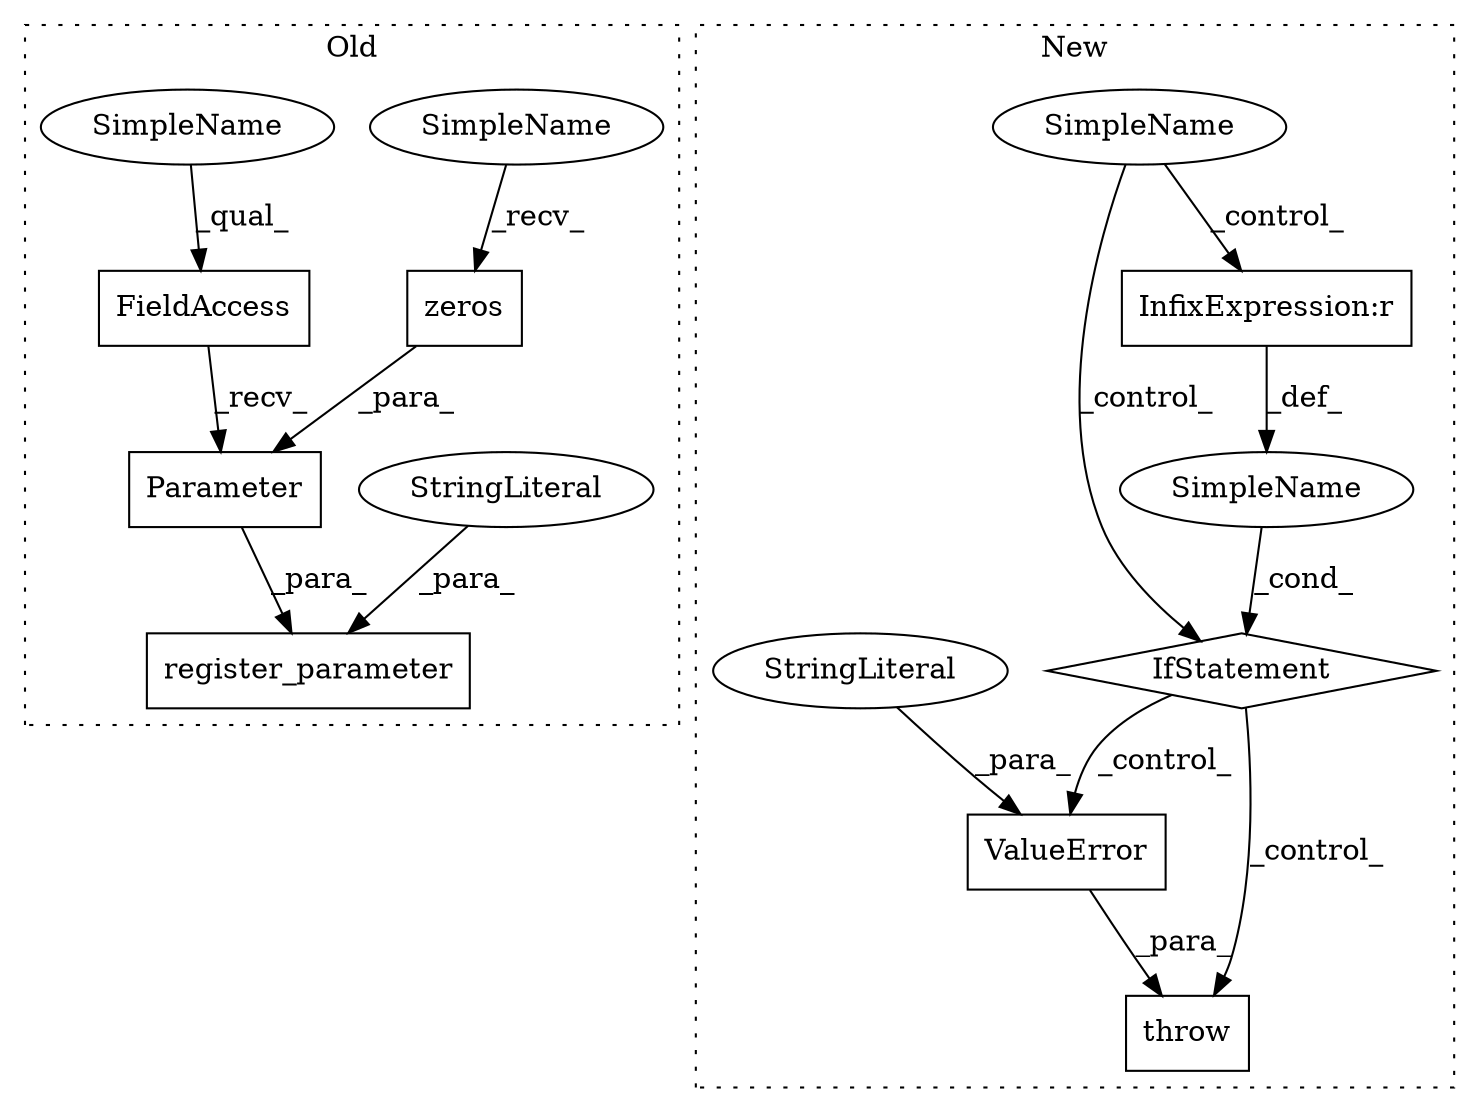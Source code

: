 digraph G {
subgraph cluster0 {
1 [label="register_parameter" a="32" s="4131,4232" l="19,1" shape="box"];
5 [label="StringLiteral" a="45" s="4150" l="17" shape="ellipse"];
8 [label="Parameter" a="32" s="4177,4220" l="10,1" shape="box"];
9 [label="zeros" a="32" s="4193,4219" l="6,1" shape="box"];
10 [label="FieldAccess" a="22" s="4168" l="8" shape="box"];
13 [label="SimpleName" a="42" s="4187" l="5" shape="ellipse"];
14 [label="SimpleName" a="42" s="4168" l="5" shape="ellipse"];
label = "Old";
style="dotted";
}
subgraph cluster1 {
2 [label="ValueError" a="32" s="1952,2014" l="11,1" shape="box"];
3 [label="IfStatement" a="25" s="1902,1936" l="4,2" shape="diamond"];
4 [label="SimpleName" a="42" s="" l="" shape="ellipse"];
6 [label="InfixExpression:r" a="27" s="1928" l="4" shape="box"];
7 [label="throw" a="53" s="1946" l="6" shape="box"];
11 [label="SimpleName" a="42" s="" l="" shape="ellipse"];
12 [label="StringLiteral" a="45" s="1963" l="51" shape="ellipse"];
label = "New";
style="dotted";
}
2 -> 7 [label="_para_"];
3 -> 7 [label="_control_"];
3 -> 2 [label="_control_"];
4 -> 3 [label="_cond_"];
5 -> 1 [label="_para_"];
6 -> 4 [label="_def_"];
8 -> 1 [label="_para_"];
9 -> 8 [label="_para_"];
10 -> 8 [label="_recv_"];
11 -> 3 [label="_control_"];
11 -> 6 [label="_control_"];
12 -> 2 [label="_para_"];
13 -> 9 [label="_recv_"];
14 -> 10 [label="_qual_"];
}